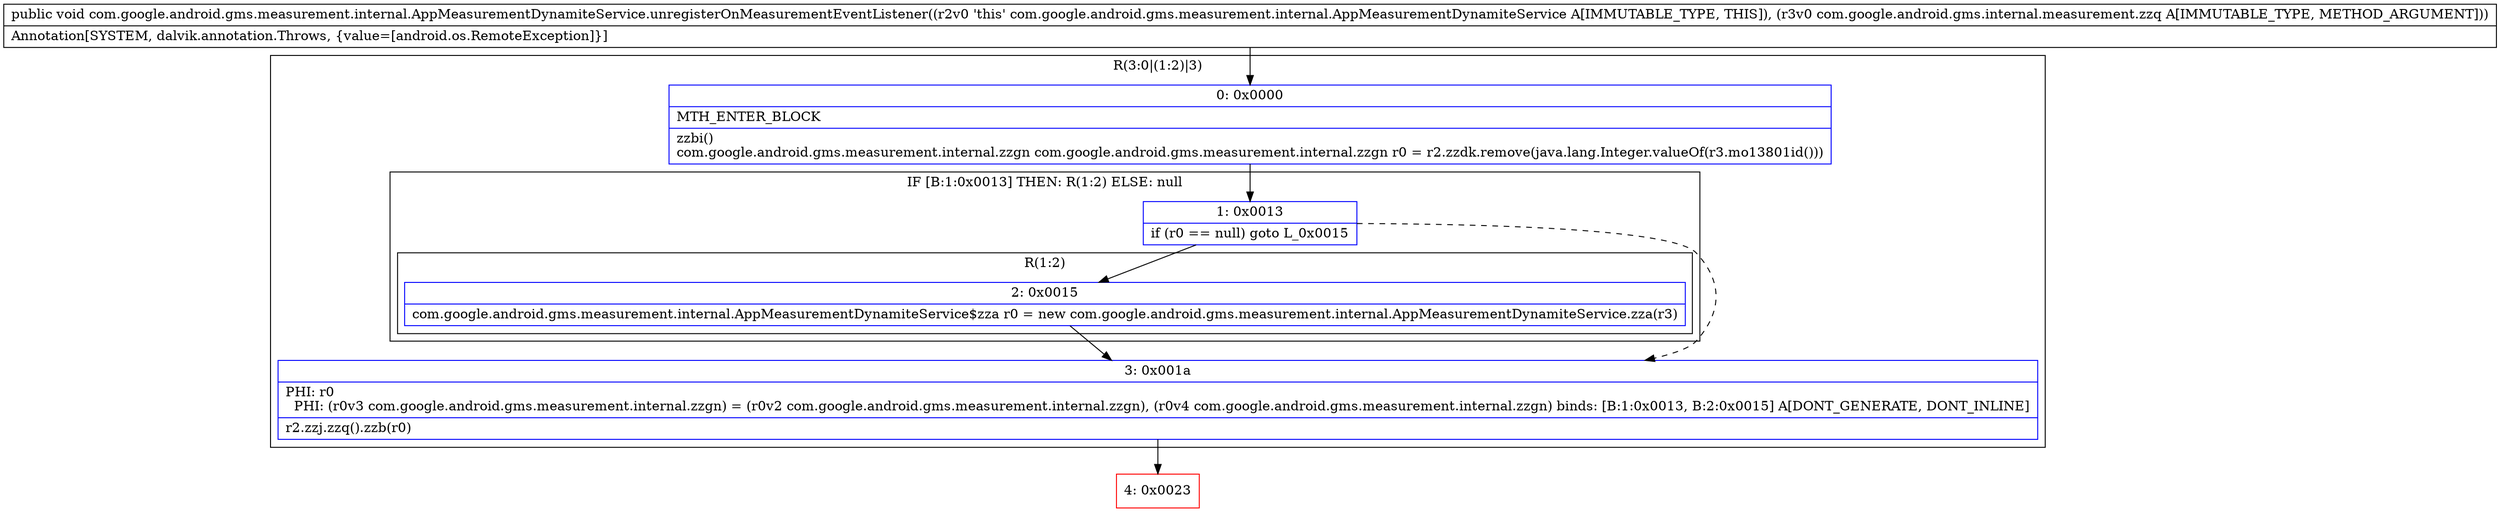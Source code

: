 digraph "CFG forcom.google.android.gms.measurement.internal.AppMeasurementDynamiteService.unregisterOnMeasurementEventListener(Lcom\/google\/android\/gms\/internal\/measurement\/zzq;)V" {
subgraph cluster_Region_2100946721 {
label = "R(3:0|(1:2)|3)";
node [shape=record,color=blue];
Node_0 [shape=record,label="{0\:\ 0x0000|MTH_ENTER_BLOCK\l|zzbi()\lcom.google.android.gms.measurement.internal.zzgn com.google.android.gms.measurement.internal.zzgn r0 = r2.zzdk.remove(java.lang.Integer.valueOf(r3.mo13801id()))\l}"];
subgraph cluster_IfRegion_1552097759 {
label = "IF [B:1:0x0013] THEN: R(1:2) ELSE: null";
node [shape=record,color=blue];
Node_1 [shape=record,label="{1\:\ 0x0013|if (r0 == null) goto L_0x0015\l}"];
subgraph cluster_Region_1626569168 {
label = "R(1:2)";
node [shape=record,color=blue];
Node_2 [shape=record,label="{2\:\ 0x0015|com.google.android.gms.measurement.internal.AppMeasurementDynamiteService$zza r0 = new com.google.android.gms.measurement.internal.AppMeasurementDynamiteService.zza(r3)\l}"];
}
}
Node_3 [shape=record,label="{3\:\ 0x001a|PHI: r0 \l  PHI: (r0v3 com.google.android.gms.measurement.internal.zzgn) = (r0v2 com.google.android.gms.measurement.internal.zzgn), (r0v4 com.google.android.gms.measurement.internal.zzgn) binds: [B:1:0x0013, B:2:0x0015] A[DONT_GENERATE, DONT_INLINE]\l|r2.zzj.zzq().zzb(r0)\l}"];
}
Node_4 [shape=record,color=red,label="{4\:\ 0x0023}"];
MethodNode[shape=record,label="{public void com.google.android.gms.measurement.internal.AppMeasurementDynamiteService.unregisterOnMeasurementEventListener((r2v0 'this' com.google.android.gms.measurement.internal.AppMeasurementDynamiteService A[IMMUTABLE_TYPE, THIS]), (r3v0 com.google.android.gms.internal.measurement.zzq A[IMMUTABLE_TYPE, METHOD_ARGUMENT]))  | Annotation[SYSTEM, dalvik.annotation.Throws, \{value=[android.os.RemoteException]\}]\l}"];
MethodNode -> Node_0;
Node_0 -> Node_1;
Node_1 -> Node_2;
Node_1 -> Node_3[style=dashed];
Node_2 -> Node_3;
Node_3 -> Node_4;
}

